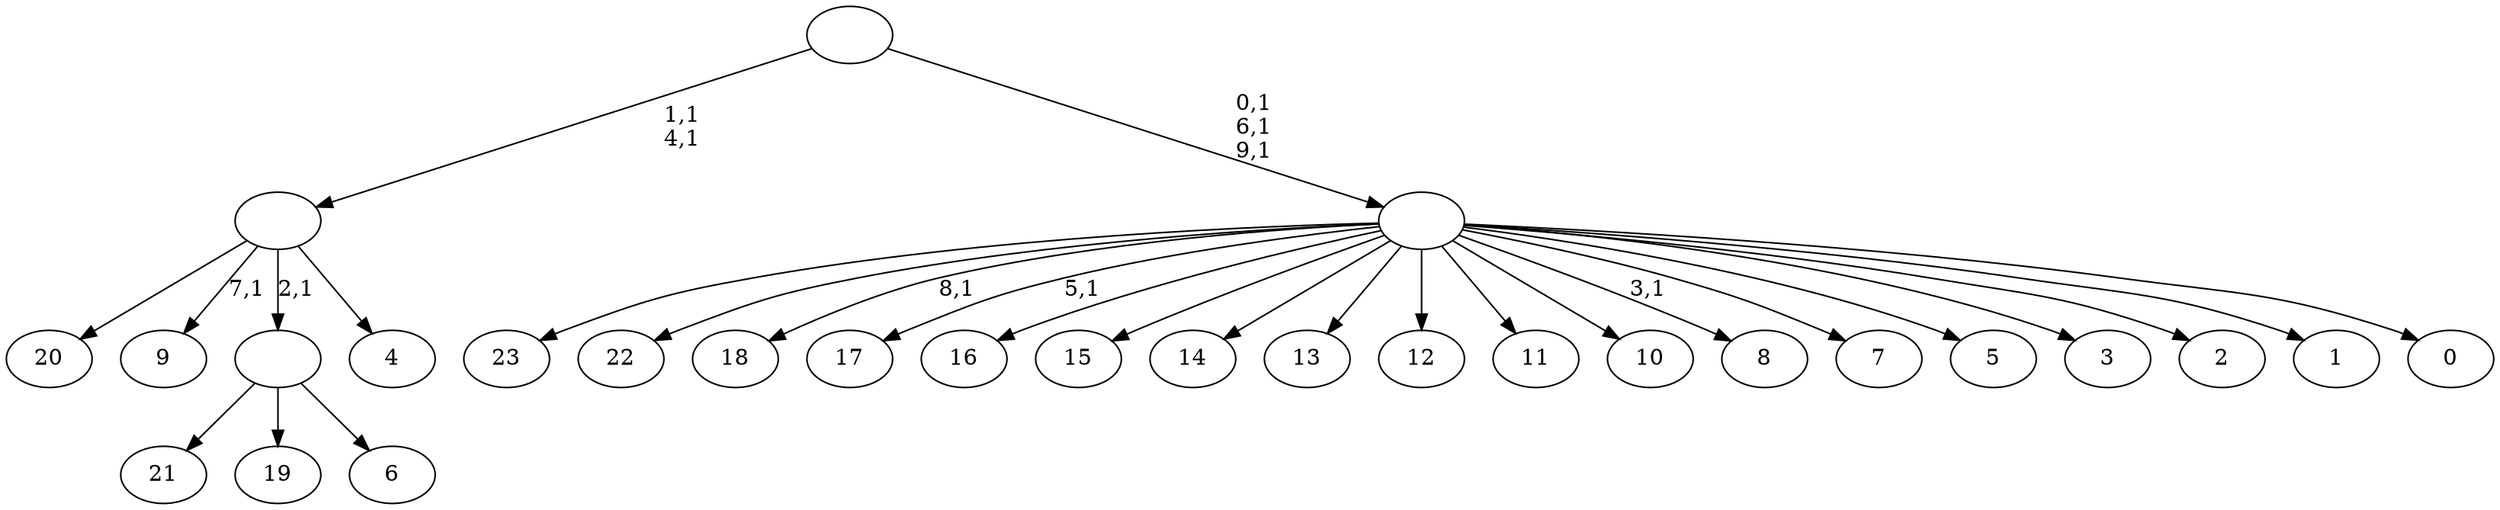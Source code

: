 digraph T {
	34 [label="23"]
	33 [label="22"]
	32 [label="21"]
	31 [label="20"]
	30 [label="19"]
	29 [label="18"]
	27 [label="17"]
	25 [label="16"]
	24 [label="15"]
	23 [label="14"]
	22 [label="13"]
	21 [label="12"]
	20 [label="11"]
	19 [label="10"]
	18 [label="9"]
	16 [label="8"]
	14 [label="7"]
	13 [label="6"]
	12 [label=""]
	11 [label="5"]
	10 [label="4"]
	9 [label=""]
	7 [label="3"]
	6 [label="2"]
	5 [label="1"]
	4 [label="0"]
	3 [label=""]
	0 [label=""]
	12 -> 32 [label=""]
	12 -> 30 [label=""]
	12 -> 13 [label=""]
	9 -> 18 [label="7,1"]
	9 -> 31 [label=""]
	9 -> 12 [label="2,1"]
	9 -> 10 [label=""]
	3 -> 16 [label="3,1"]
	3 -> 27 [label="5,1"]
	3 -> 29 [label="8,1"]
	3 -> 34 [label=""]
	3 -> 33 [label=""]
	3 -> 25 [label=""]
	3 -> 24 [label=""]
	3 -> 23 [label=""]
	3 -> 22 [label=""]
	3 -> 21 [label=""]
	3 -> 20 [label=""]
	3 -> 19 [label=""]
	3 -> 14 [label=""]
	3 -> 11 [label=""]
	3 -> 7 [label=""]
	3 -> 6 [label=""]
	3 -> 5 [label=""]
	3 -> 4 [label=""]
	0 -> 3 [label="0,1\n6,1\n9,1"]
	0 -> 9 [label="1,1\n4,1"]
}
